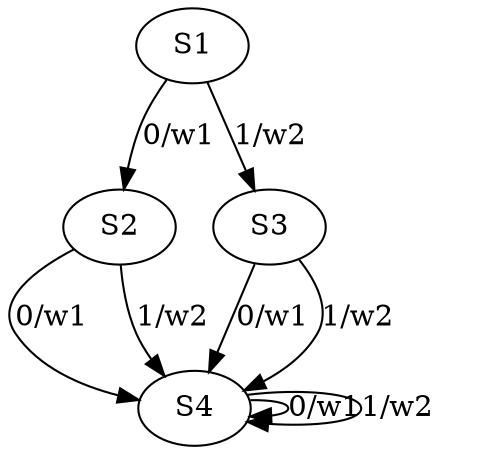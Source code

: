 digraph machine {
S1 [label = "S1"]
S2 [label = "S2"]
S3 [label = "S3"]
S4 [label = "S4"]

S1 -> S2 [label = "0/w1"]
S1 -> S3 [label = "1/w2"]
S2 -> S4 [label = "0/w1"]
S2 -> S4 [label = "1/w2"]
S3 -> S4 [label = "0/w1"]
S3 -> S4 [label = "1/w2"]
S4 -> S4 [label = "0/w1"]
S4 -> S4 [label = "1/w2"]
}